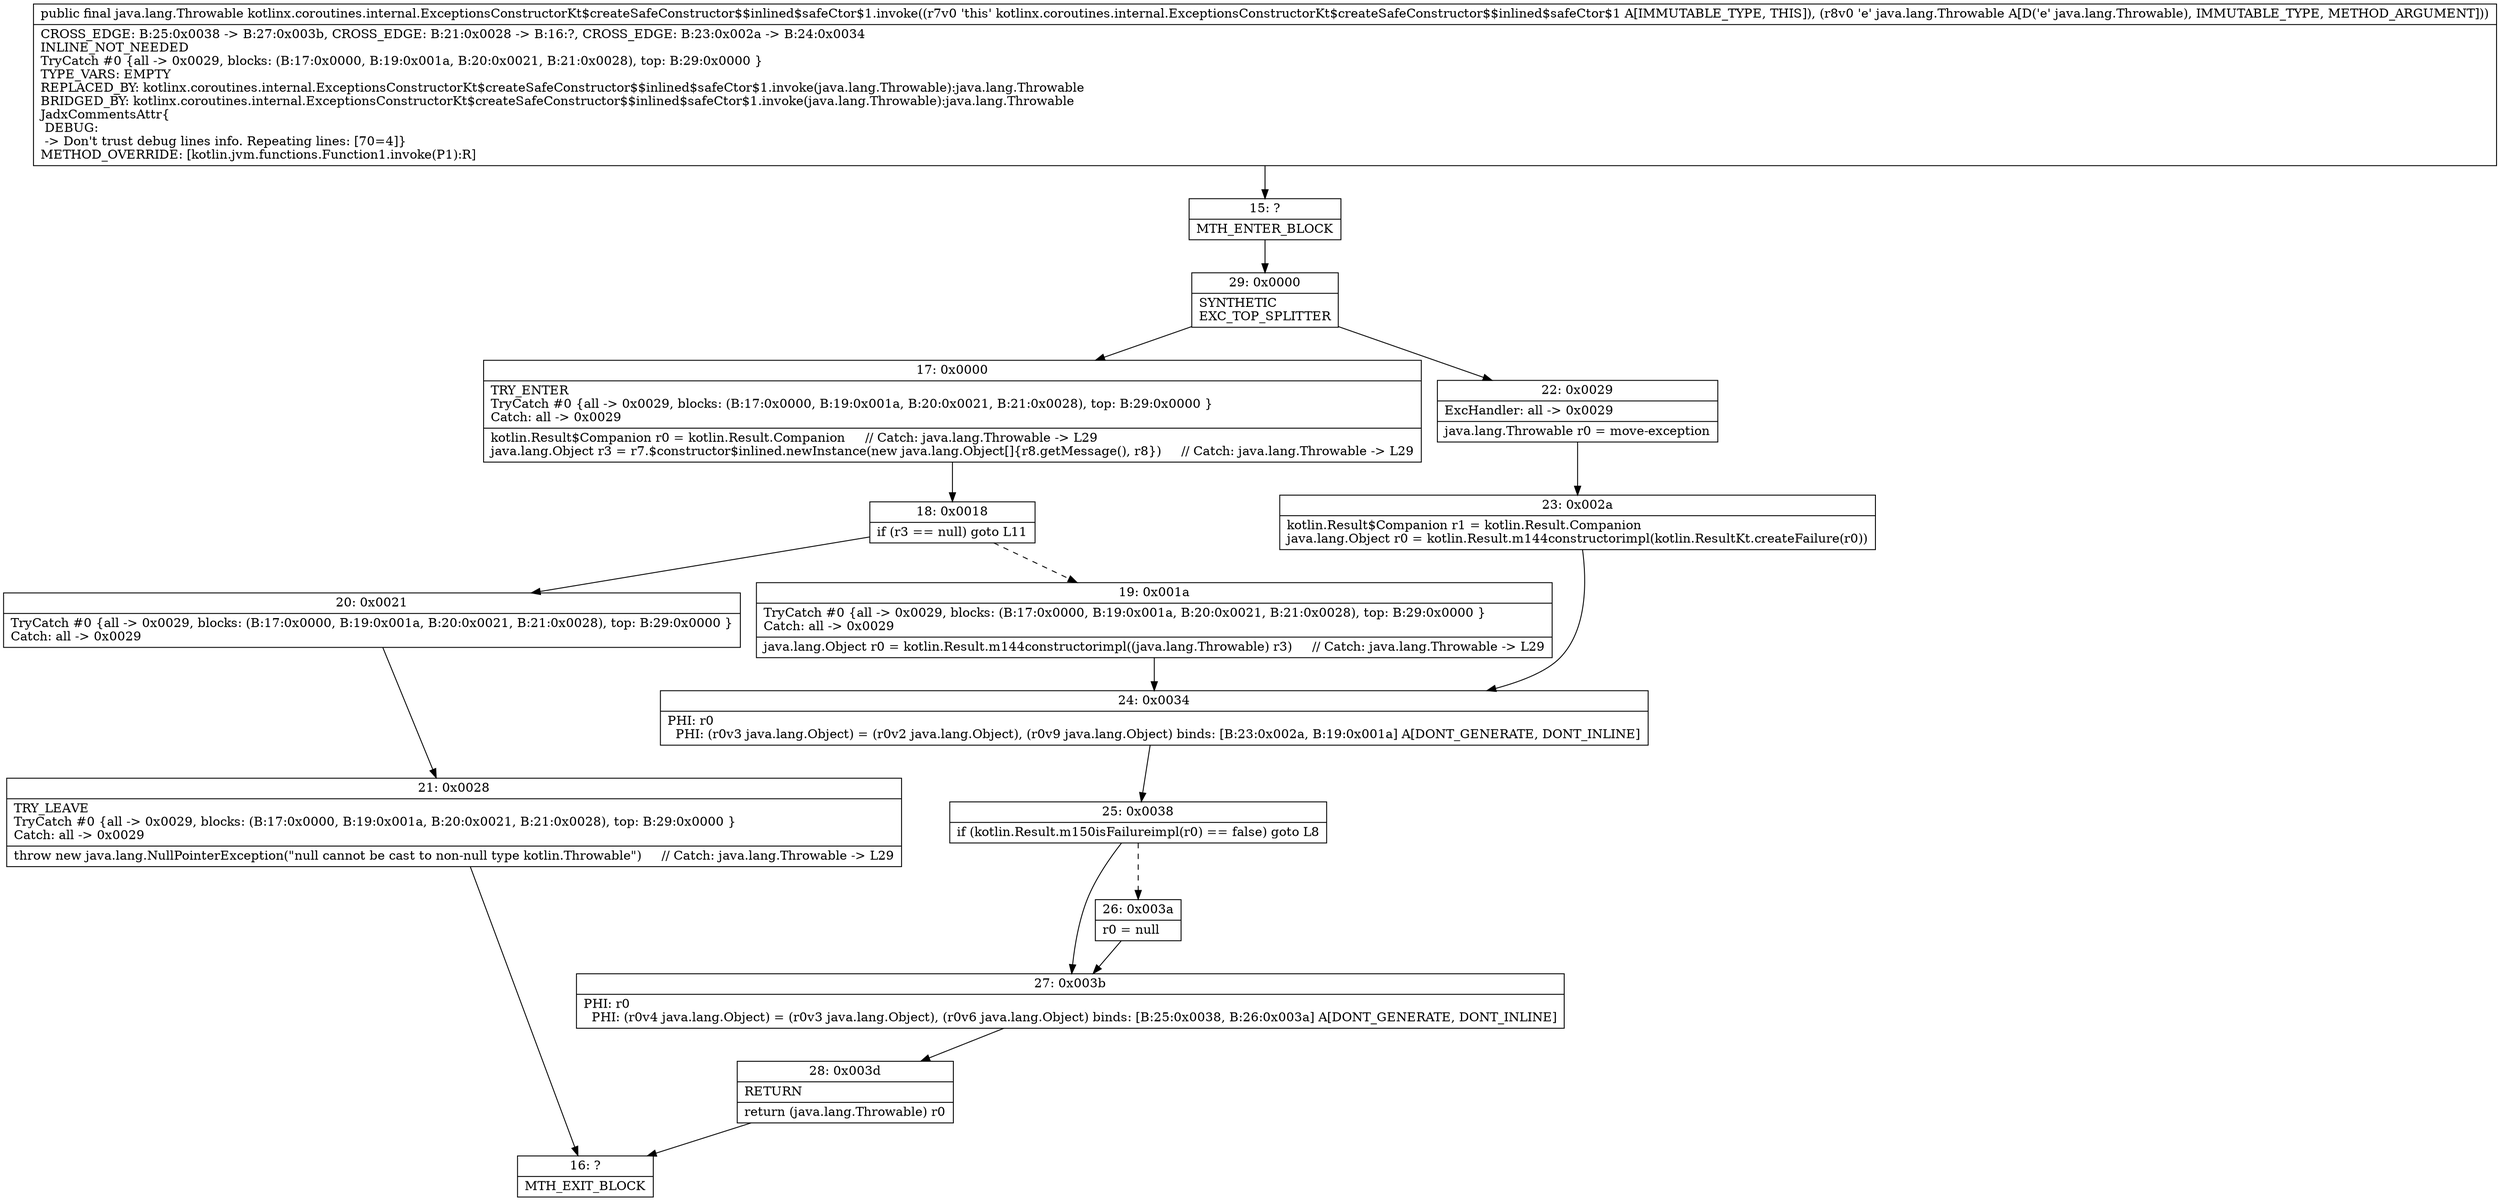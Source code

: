 digraph "CFG forkotlinx.coroutines.internal.ExceptionsConstructorKt$createSafeConstructor$$inlined$safeCtor$1.invoke(Ljava\/lang\/Throwable;)Ljava\/lang\/Throwable;" {
Node_15 [shape=record,label="{15\:\ ?|MTH_ENTER_BLOCK\l}"];
Node_29 [shape=record,label="{29\:\ 0x0000|SYNTHETIC\lEXC_TOP_SPLITTER\l}"];
Node_17 [shape=record,label="{17\:\ 0x0000|TRY_ENTER\lTryCatch #0 \{all \-\> 0x0029, blocks: (B:17:0x0000, B:19:0x001a, B:20:0x0021, B:21:0x0028), top: B:29:0x0000 \}\lCatch: all \-\> 0x0029\l|kotlin.Result$Companion r0 = kotlin.Result.Companion     \/\/ Catch: java.lang.Throwable \-\> L29\ljava.lang.Object r3 = r7.$constructor$inlined.newInstance(new java.lang.Object[]\{r8.getMessage(), r8\})     \/\/ Catch: java.lang.Throwable \-\> L29\l}"];
Node_18 [shape=record,label="{18\:\ 0x0018|if (r3 == null) goto L11\l}"];
Node_19 [shape=record,label="{19\:\ 0x001a|TryCatch #0 \{all \-\> 0x0029, blocks: (B:17:0x0000, B:19:0x001a, B:20:0x0021, B:21:0x0028), top: B:29:0x0000 \}\lCatch: all \-\> 0x0029\l|java.lang.Object r0 = kotlin.Result.m144constructorimpl((java.lang.Throwable) r3)     \/\/ Catch: java.lang.Throwable \-\> L29\l}"];
Node_24 [shape=record,label="{24\:\ 0x0034|PHI: r0 \l  PHI: (r0v3 java.lang.Object) = (r0v2 java.lang.Object), (r0v9 java.lang.Object) binds: [B:23:0x002a, B:19:0x001a] A[DONT_GENERATE, DONT_INLINE]\l}"];
Node_25 [shape=record,label="{25\:\ 0x0038|if (kotlin.Result.m150isFailureimpl(r0) == false) goto L8\l}"];
Node_26 [shape=record,label="{26\:\ 0x003a|r0 = null\l}"];
Node_27 [shape=record,label="{27\:\ 0x003b|PHI: r0 \l  PHI: (r0v4 java.lang.Object) = (r0v3 java.lang.Object), (r0v6 java.lang.Object) binds: [B:25:0x0038, B:26:0x003a] A[DONT_GENERATE, DONT_INLINE]\l}"];
Node_28 [shape=record,label="{28\:\ 0x003d|RETURN\l|return (java.lang.Throwable) r0\l}"];
Node_16 [shape=record,label="{16\:\ ?|MTH_EXIT_BLOCK\l}"];
Node_20 [shape=record,label="{20\:\ 0x0021|TryCatch #0 \{all \-\> 0x0029, blocks: (B:17:0x0000, B:19:0x001a, B:20:0x0021, B:21:0x0028), top: B:29:0x0000 \}\lCatch: all \-\> 0x0029\l}"];
Node_21 [shape=record,label="{21\:\ 0x0028|TRY_LEAVE\lTryCatch #0 \{all \-\> 0x0029, blocks: (B:17:0x0000, B:19:0x001a, B:20:0x0021, B:21:0x0028), top: B:29:0x0000 \}\lCatch: all \-\> 0x0029\l|throw new java.lang.NullPointerException(\"null cannot be cast to non\-null type kotlin.Throwable\")     \/\/ Catch: java.lang.Throwable \-\> L29\l}"];
Node_22 [shape=record,label="{22\:\ 0x0029|ExcHandler: all \-\> 0x0029\l|java.lang.Throwable r0 = move\-exception\l}"];
Node_23 [shape=record,label="{23\:\ 0x002a|kotlin.Result$Companion r1 = kotlin.Result.Companion\ljava.lang.Object r0 = kotlin.Result.m144constructorimpl(kotlin.ResultKt.createFailure(r0))\l}"];
MethodNode[shape=record,label="{public final java.lang.Throwable kotlinx.coroutines.internal.ExceptionsConstructorKt$createSafeConstructor$$inlined$safeCtor$1.invoke((r7v0 'this' kotlinx.coroutines.internal.ExceptionsConstructorKt$createSafeConstructor$$inlined$safeCtor$1 A[IMMUTABLE_TYPE, THIS]), (r8v0 'e' java.lang.Throwable A[D('e' java.lang.Throwable), IMMUTABLE_TYPE, METHOD_ARGUMENT]))  | CROSS_EDGE: B:25:0x0038 \-\> B:27:0x003b, CROSS_EDGE: B:21:0x0028 \-\> B:16:?, CROSS_EDGE: B:23:0x002a \-\> B:24:0x0034\lINLINE_NOT_NEEDED\lTryCatch #0 \{all \-\> 0x0029, blocks: (B:17:0x0000, B:19:0x001a, B:20:0x0021, B:21:0x0028), top: B:29:0x0000 \}\lTYPE_VARS: EMPTY\lREPLACED_BY: kotlinx.coroutines.internal.ExceptionsConstructorKt$createSafeConstructor$$inlined$safeCtor$1.invoke(java.lang.Throwable):java.lang.Throwable\lBRIDGED_BY: kotlinx.coroutines.internal.ExceptionsConstructorKt$createSafeConstructor$$inlined$safeCtor$1.invoke(java.lang.Throwable):java.lang.Throwable\lJadxCommentsAttr\{\l DEBUG: \l \-\> Don't trust debug lines info. Repeating lines: [70=4]\}\lMETHOD_OVERRIDE: [kotlin.jvm.functions.Function1.invoke(P1):R]\l}"];
MethodNode -> Node_15;Node_15 -> Node_29;
Node_29 -> Node_17;
Node_29 -> Node_22;
Node_17 -> Node_18;
Node_18 -> Node_19[style=dashed];
Node_18 -> Node_20;
Node_19 -> Node_24;
Node_24 -> Node_25;
Node_25 -> Node_26[style=dashed];
Node_25 -> Node_27;
Node_26 -> Node_27;
Node_27 -> Node_28;
Node_28 -> Node_16;
Node_20 -> Node_21;
Node_21 -> Node_16;
Node_22 -> Node_23;
Node_23 -> Node_24;
}

